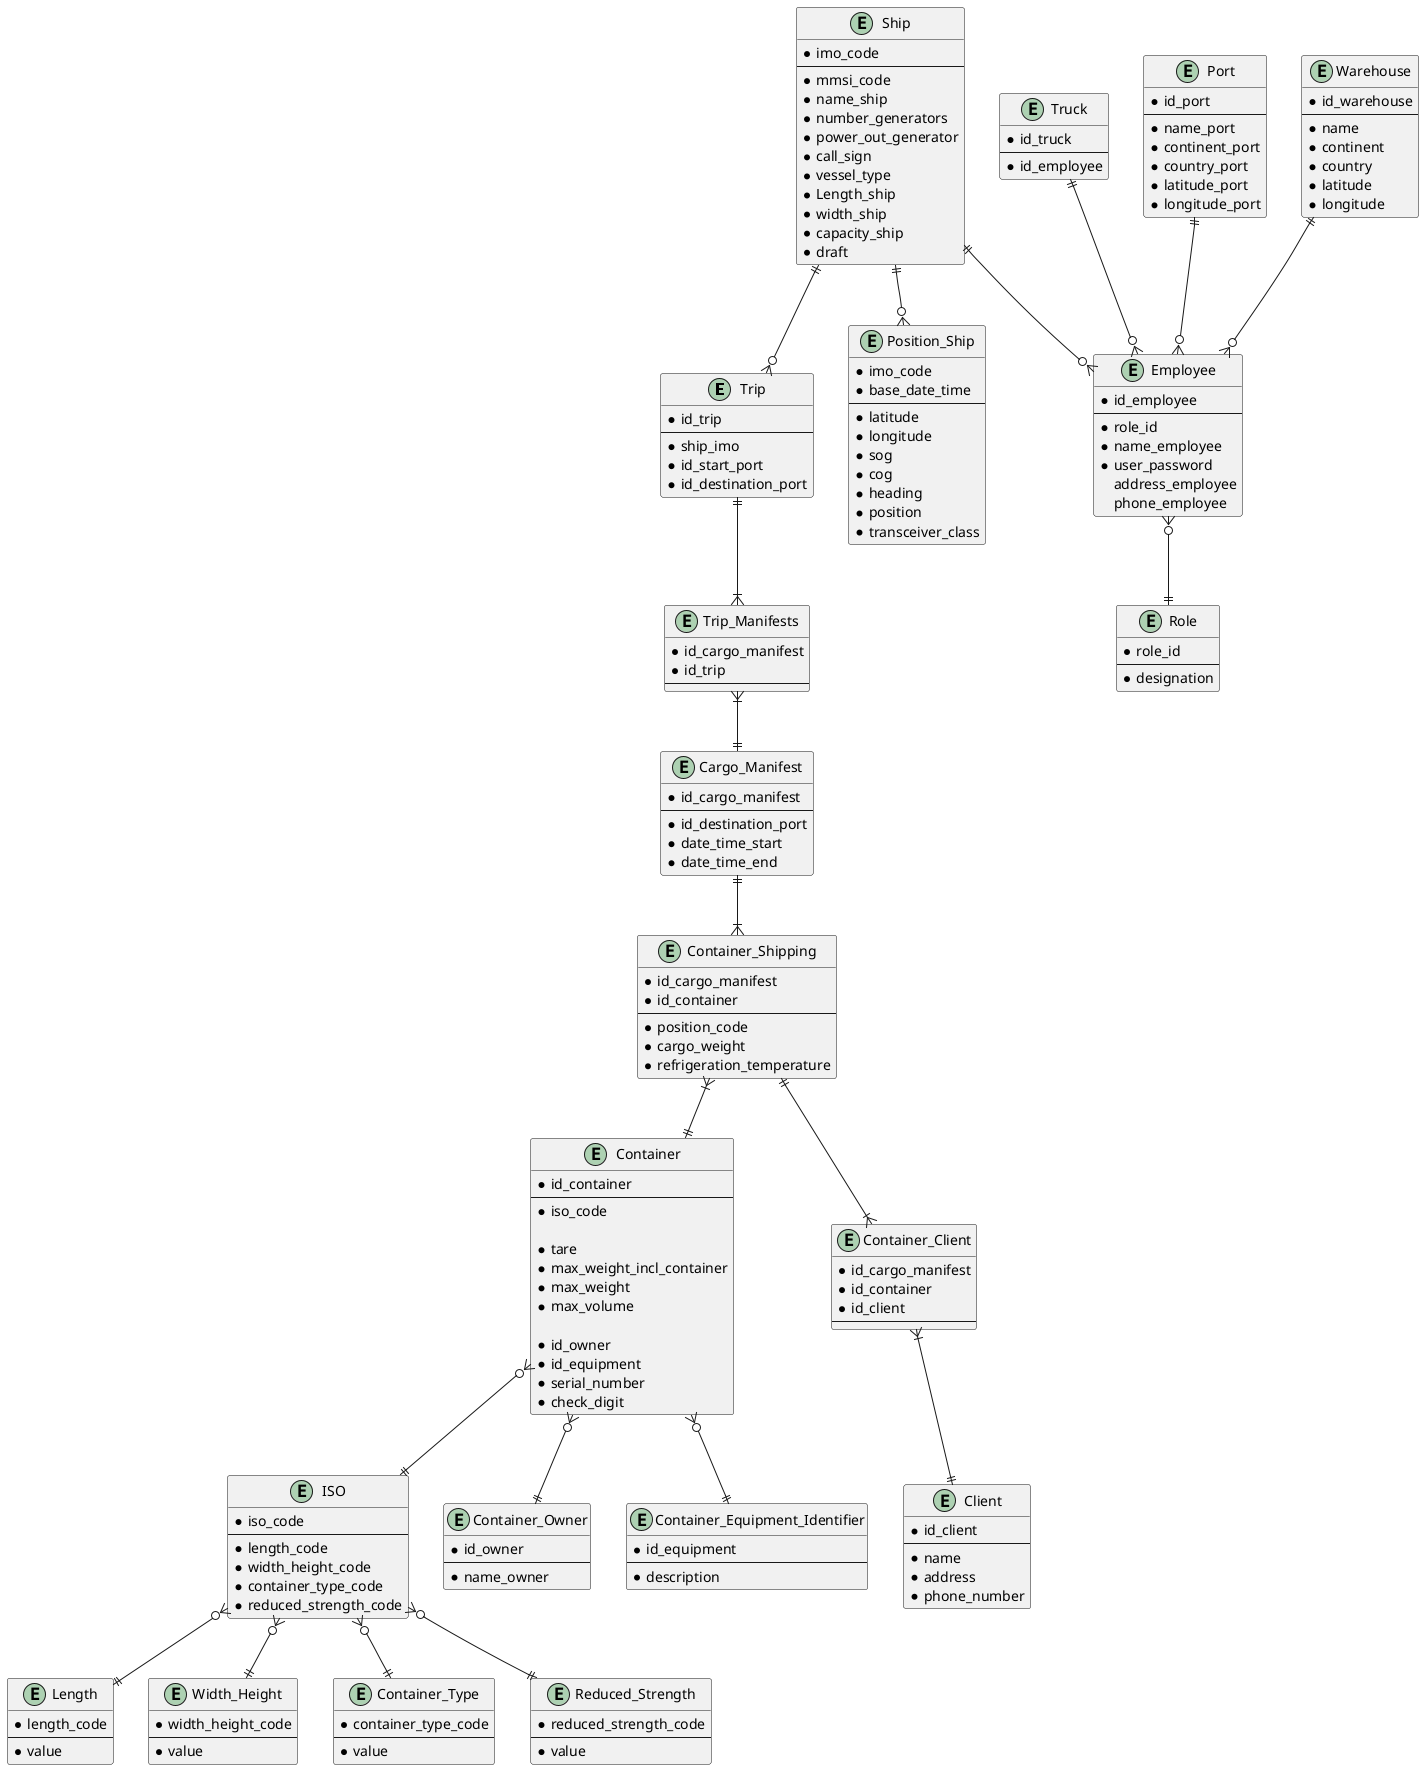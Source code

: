 @startuml

entity Trip {
* id_trip
--
* ship_imo
* id_start_port
* id_destination_port
}

entity Container {
* id_container
--
* iso_code

* tare
* max_weight_incl_container
* max_weight
* max_volume

* id_owner
* id_equipment
* serial_number
* check_digit
}

entity ISO {
* iso_code
--
* length_code
* width_height_code
* container_type_code
* reduced_strength_code
}

entity Length {
* length_code
--
* value
}

entity Width_Height {
* width_height_code
--
* value
}

entity Container_Type {
* container_type_code
--
* value
}

entity Reduced_Strength {
* reduced_strength_code
--
* value
}

entity Cargo_Manifest {
* id_cargo_manifest
--
* id_destination_port
* date_time_start
* date_time_end
}

entity Trip_Manifests {
* id_cargo_manifest
* id_trip
--
}

entity Container_Shipping {
* id_cargo_manifest
* id_container
--
* position_code
* cargo_weight
* refrigeration_temperature
}

entity Container_Client {
* id_cargo_manifest
* id_container
* id_client
--
}

entity Truck {
* id_truck
--
* id_employee
}

entity Ship {
* imo_code
--
* mmsi_code
* name_ship
* number_generators
* power_out_generator
* call_sign
* vessel_type
* Length_ship
* width_ship
* capacity_ship
* draft
}

entity Port {
* id_port
--
* name_port
* continent_port
* country_port
* latitude_port
* longitude_port
}

entity Warehouse {
* id_warehouse
--
* name
* continent
* country
* latitude
* longitude
}

entity Employee{
* id_employee
--
* role_id
* name_employee
* user_password
 address_employee
 phone_employee
}

entity Position_Ship {
* imo_code
* base_date_time
--
* latitude
* longitude
* sog
* cog
* heading
* position
* transceiver_class
}

entity Role {
* role_id
--
* designation
}

entity Client {
* id_client
--
* name
* address
* phone_number
}

entity Container_Owner {
* id_owner
--
* name_owner
}

entity Container_Equipment_Identifier {
* id_equipment
--
* description
}

ISO }o--|| Length
ISO }o--|| Width_Height
ISO }o--|| Container_Type
ISO }o--|| Reduced_Strength

Container }o--|| Container_Owner
Container }o--|| Container_Equipment_Identifier
Container }o--|| ISO
Cargo_Manifest ||--|{ Container_Shipping
Container_Shipping }|--|| Container
Container_Shipping ||--|{ Container_Client
Container_Client }|--|| Client
Trip ||--|{ Trip_Manifests
Trip_Manifests }|--|| Cargo_Manifest
Ship ||--o{ Position_Ship

Truck ||--o{ Employee
Ship ||--o{ Trip
Ship ||--o{ Employee
Warehouse ||--o{ Employee
Port ||--o{ Employee
Employee }o--|| Role

@enduml